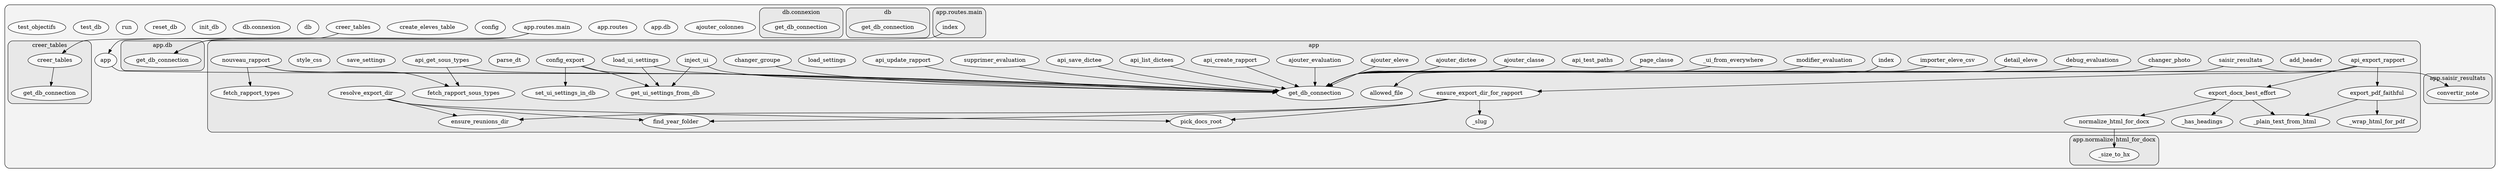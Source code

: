 digraph G {
    graph [rankdir=TB, clusterrank="local"];
    subgraph cluster_G {

        graph [style="filled,rounded",fillcolor="#80808018", label=""];
        ajouter_colonnes [label="ajouter_colonnes", style="filled", fillcolor="#ffffffb2", fontcolor="#000000", group="0"];
        app [label="app", style="filled", fillcolor="#ffffffb2", fontcolor="#000000", group="1"];
        app__db [label="app.db", style="filled", fillcolor="#ffffffb2", fontcolor="#000000", group="2"];
        app__routes [label="app.routes", style="filled", fillcolor="#ffffffb2", fontcolor="#000000", group="3"];
        app__routes__main [label="app.routes.main", style="filled", fillcolor="#ffffffb2", fontcolor="#000000", group="4"];
        config [label="config", style="filled", fillcolor="#ffffffb2", fontcolor="#000000", group="5"];
        create_eleves_table [label="create_eleves_table", style="filled", fillcolor="#ffffffb2", fontcolor="#000000", group="6"];
        creer_tables [label="creer_tables", style="filled", fillcolor="#ffffffb2", fontcolor="#000000", group="7"];
        db [label="db", style="filled", fillcolor="#ffffffb2", fontcolor="#000000", group="8"];
        db__connexion [label="db.connexion", style="filled", fillcolor="#ffffffb2", fontcolor="#000000", group="9"];
        init_db [label="init_db", style="filled", fillcolor="#ffffffb2", fontcolor="#000000", group="10"];
        reset_db [label="reset_db", style="filled", fillcolor="#ffffffb2", fontcolor="#000000", group="11"];
        run [label="run", style="filled", fillcolor="#ffffffb2", fontcolor="#000000", group="12"];
        test_db [label="test_db", style="filled", fillcolor="#ffffffb2", fontcolor="#000000", group="13"];
        test_objectifs [label="test_objectifs", style="filled", fillcolor="#ffffffb2", fontcolor="#000000", group="14"];
        subgraph cluster_app {

            graph [style="filled,rounded",fillcolor="#80808018", label="app"];
            app___has_headings [label="_has_headings", style="filled", fillcolor="#ffffffb2", fontcolor="#000000", group="15"];
            app___plain_text_from_html [label="_plain_text_from_html", style="filled", fillcolor="#ffffffb2", fontcolor="#000000", group="15"];
            app___slug [label="_slug", style="filled", fillcolor="#ffffffb2", fontcolor="#000000", group="15"];
            app___ui_from_everywhere [label="_ui_from_everywhere", style="filled", fillcolor="#ffffffb2", fontcolor="#000000", group="15"];
            app___wrap_html_for_pdf [label="_wrap_html_for_pdf", style="filled", fillcolor="#ffffffb2", fontcolor="#000000", group="15"];
            app__add_header [label="add_header", style="filled", fillcolor="#ffffffb2", fontcolor="#000000", group="15"];
            app__ajouter_classe [label="ajouter_classe", style="filled", fillcolor="#ffffffb2", fontcolor="#000000", group="15"];
            app__ajouter_dictee [label="ajouter_dictee", style="filled", fillcolor="#ffffffb2", fontcolor="#000000", group="15"];
            app__ajouter_eleve [label="ajouter_eleve", style="filled", fillcolor="#ffffffb2", fontcolor="#000000", group="15"];
            app__ajouter_evaluation [label="ajouter_evaluation", style="filled", fillcolor="#ffffffb2", fontcolor="#000000", group="15"];
            app__allowed_file [label="allowed_file", style="filled", fillcolor="#ffffffb2", fontcolor="#000000", group="15"];
            app__api_create_rapport [label="api_create_rapport", style="filled", fillcolor="#ffffffb2", fontcolor="#000000", group="15"];
            app__api_export_rapport [label="api_export_rapport", style="filled", fillcolor="#ffffffb2", fontcolor="#000000", group="15"];
            app__api_get_sous_types [label="api_get_sous_types", style="filled", fillcolor="#ffffffb2", fontcolor="#000000", group="15"];
            app__api_list_dictees [label="api_list_dictees", style="filled", fillcolor="#ffffffb2", fontcolor="#000000", group="15"];
            app__api_save_dictee [label="api_save_dictee", style="filled", fillcolor="#ffffffb2", fontcolor="#000000", group="15"];
            app__api_test_paths [label="api_test_paths", style="filled", fillcolor="#ffffffb2", fontcolor="#000000", group="15"];
            app__api_update_rapport [label="api_update_rapport", style="filled", fillcolor="#ffffffb2", fontcolor="#000000", group="15"];
            app__changer_groupe [label="changer_groupe", style="filled", fillcolor="#ffffffb2", fontcolor="#000000", group="15"];
            app__changer_photo [label="changer_photo", style="filled", fillcolor="#ffffffb2", fontcolor="#000000", group="15"];
            app__config_export [label="config_export", style="filled", fillcolor="#ffffffb2", fontcolor="#000000", group="15"];
            app__debug_evaluations [label="debug_evaluations", style="filled", fillcolor="#ffffffb2", fontcolor="#000000", group="15"];
            app__detail_eleve [label="detail_eleve", style="filled", fillcolor="#ffffffb2", fontcolor="#000000", group="15"];
            app__ensure_export_dir_for_rapport [label="ensure_export_dir_for_rapport", style="filled", fillcolor="#ffffffb2", fontcolor="#000000", group="15"];
            app__ensure_reunions_dir [label="ensure_reunions_dir", style="filled", fillcolor="#ffffffb2", fontcolor="#000000", group="15"];
            app__export_docx_best_effort [label="export_docx_best_effort", style="filled", fillcolor="#ffffffb2", fontcolor="#000000", group="15"];
            app__export_pdf_faithful [label="export_pdf_faithful", style="filled", fillcolor="#ffffffb2", fontcolor="#000000", group="15"];
            app__fetch_rapport_sous_types [label="fetch_rapport_sous_types", style="filled", fillcolor="#ffffffb2", fontcolor="#000000", group="15"];
            app__fetch_rapport_types [label="fetch_rapport_types", style="filled", fillcolor="#ffffffb2", fontcolor="#000000", group="15"];
            app__find_year_folder [label="find_year_folder", style="filled", fillcolor="#ffffffb2", fontcolor="#000000", group="15"];
            app__get_db_connection [label="get_db_connection", style="filled", fillcolor="#ffffffb2", fontcolor="#000000", group="15"];
            app__get_ui_settings_from_db [label="get_ui_settings_from_db", style="filled", fillcolor="#ffffffb2", fontcolor="#000000", group="15"];
            app__importer_eleve_csv [label="importer_eleve_csv", style="filled", fillcolor="#ffffffb2", fontcolor="#000000", group="15"];
            app__index [label="index", style="filled", fillcolor="#ffffffb2", fontcolor="#000000", group="15"];
            app__inject_ui [label="inject_ui", style="filled", fillcolor="#ffffffb2", fontcolor="#000000", group="15"];
            app__load_settings [label="load_settings", style="filled", fillcolor="#ffffffb2", fontcolor="#000000", group="15"];
            app__load_ui_settings [label="load_ui_settings", style="filled", fillcolor="#ffffffb2", fontcolor="#000000", group="15"];
            app__modifier_evaluation [label="modifier_evaluation", style="filled", fillcolor="#ffffffb2", fontcolor="#000000", group="15"];
            app__normalize_html_for_docx [label="normalize_html_for_docx", style="filled", fillcolor="#ffffffb2", fontcolor="#000000", group="15"];
            app__nouveau_rapport [label="nouveau_rapport", style="filled", fillcolor="#ffffffb2", fontcolor="#000000", group="15"];
            app__page_classe [label="page_classe", style="filled", fillcolor="#ffffffb2", fontcolor="#000000", group="15"];
            app__parse_dt [label="parse_dt", style="filled", fillcolor="#ffffffb2", fontcolor="#000000", group="15"];
            app__pick_docs_root [label="pick_docs_root", style="filled", fillcolor="#ffffffb2", fontcolor="#000000", group="15"];
            app__resolve_export_dir [label="resolve_export_dir", style="filled", fillcolor="#ffffffb2", fontcolor="#000000", group="15"];
            app__saisir_resultats [label="saisir_resultats", style="filled", fillcolor="#ffffffb2", fontcolor="#000000", group="15"];
            app__save_settings [label="save_settings", style="filled", fillcolor="#ffffffb2", fontcolor="#000000", group="15"];
            app__set_ui_settings_in_db [label="set_ui_settings_in_db", style="filled", fillcolor="#ffffffb2", fontcolor="#000000", group="15"];
            app__style_css [label="style_css", style="filled", fillcolor="#ffffffb2", fontcolor="#000000", group="15"];
            app__supprimer_evaluation [label="supprimer_evaluation", style="filled", fillcolor="#ffffffb2", fontcolor="#000000", group="15"];
        }
        subgraph cluster_app__db {

            graph [style="filled,rounded",fillcolor="#80808018", label="app.db"];
            app__db__get_db_connection [label="get_db_connection", style="filled", fillcolor="#ffffffb2", fontcolor="#000000", group="2"];
        }
        subgraph cluster_app__normalize_html_for_docx {

            graph [style="filled,rounded",fillcolor="#80808018", label="app.normalize_html_for_docx"];
            app__normalize_html_for_docx___size_to_hx [label="_size_to_hx", style="filled", fillcolor="#ffffffb2", fontcolor="#000000", group="15"];
        }
        subgraph cluster_app__routes__main {

            graph [style="filled,rounded",fillcolor="#80808018", label="app.routes.main"];
            app__routes__main__index [label="index", style="filled", fillcolor="#ffffffb2", fontcolor="#000000", group="4"];
        }
        subgraph cluster_app__saisir_resultats {

            graph [style="filled,rounded",fillcolor="#80808018", label="app.saisir_resultats"];
            app__saisir_resultats__convertir_note [label="convertir_note", style="filled", fillcolor="#ffffffb2", fontcolor="#000000", group="15"];
        }
        subgraph cluster_creer_tables {

            graph [style="filled,rounded",fillcolor="#80808018", label="creer_tables"];
            creer_tables__creer_tables [label="creer_tables", style="filled", fillcolor="#ffffffb2", fontcolor="#000000", group="7"];
            creer_tables__get_db_connection [label="get_db_connection", style="filled", fillcolor="#ffffffb2", fontcolor="#000000", group="7"];
        }
        subgraph cluster_db {

            graph [style="filled,rounded",fillcolor="#80808018", label="db"];
            db__get_db_connection [label="get_db_connection", style="filled", fillcolor="#ffffffb2", fontcolor="#000000", group="16"];
        }
        subgraph cluster_db__connexion {

            graph [style="filled,rounded",fillcolor="#80808018", label="db.connexion"];
            db__connexion__get_db_connection [label="get_db_connection", style="filled", fillcolor="#ffffffb2", fontcolor="#000000", group="9"];
        }
    }
        app -> app__get_db_connection [style="solid", color="#000000"];
        app__resolve_export_dir -> app__find_year_folder [style="solid", color="#000000"];
        app__resolve_export_dir -> app__ensure_reunions_dir [style="solid", color="#000000"];
        app__resolve_export_dir -> app__pick_docs_root [style="solid", color="#000000"];
        app__ensure_export_dir_for_rapport -> app___slug [style="solid", color="#000000"];
        app__ensure_export_dir_for_rapport -> app__find_year_folder [style="solid", color="#000000"];
        app__ensure_export_dir_for_rapport -> app__pick_docs_root [style="solid", color="#000000"];
        app__ensure_export_dir_for_rapport -> app__ensure_reunions_dir [style="solid", color="#000000"];
        app__load_ui_settings -> app__get_db_connection [style="solid", color="#000000"];
        app__load_ui_settings -> app__get_ui_settings_from_db [style="solid", color="#000000"];
        app___ui_from_everywhere -> app__get_db_connection [style="solid", color="#000000"];
        app__inject_ui -> app__get_db_connection [style="solid", color="#000000"];
        app__inject_ui -> app__get_ui_settings_from_db [style="solid", color="#000000"];
        app__normalize_html_for_docx -> app__normalize_html_for_docx___size_to_hx [style="solid", color="#000000"];
        app__export_docx_best_effort -> app___has_headings [style="solid", color="#000000"];
        app__export_docx_best_effort -> app___plain_text_from_html [style="solid", color="#000000"];
        app__export_docx_best_effort -> app__normalize_html_for_docx [style="solid", color="#000000"];
        app__export_pdf_faithful -> app___wrap_html_for_pdf [style="solid", color="#000000"];
        app__export_pdf_faithful -> app___plain_text_from_html [style="solid", color="#000000"];
        app__index -> app__get_db_connection [style="solid", color="#000000"];
        app__page_classe -> app__get_db_connection [style="solid", color="#000000"];
        app__api_save_dictee -> app__get_db_connection [style="solid", color="#000000"];
        app__api_list_dictees -> app__get_db_connection [style="solid", color="#000000"];
        app__ajouter_classe -> app__get_db_connection [style="solid", color="#000000"];
        app__ajouter_eleve -> app__get_db_connection [style="solid", color="#000000"];
        app__ajouter_evaluation -> app__get_db_connection [style="solid", color="#000000"];
        app__modifier_evaluation -> app__get_db_connection [style="solid", color="#000000"];
        app__supprimer_evaluation -> app__get_db_connection [style="solid", color="#000000"];
        app__importer_eleve_csv -> app__get_db_connection [style="solid", color="#000000"];
        app__changer_photo -> app__allowed_file [style="solid", color="#000000"];
        app__changer_photo -> app__get_db_connection [style="solid", color="#000000"];
        app__debug_evaluations -> app__get_db_connection [style="solid", color="#000000"];
        app__saisir_resultats -> app__saisir_resultats__convertir_note [style="solid", color="#000000"];
        app__saisir_resultats -> app__get_db_connection [style="solid", color="#000000"];
        app__detail_eleve -> app__get_db_connection [style="solid", color="#000000"];
        app__changer_groupe -> app__get_db_connection [style="solid", color="#000000"];
        app__ajouter_dictee -> app__get_db_connection [style="solid", color="#000000"];
        app__nouveau_rapport -> app__fetch_rapport_types [style="solid", color="#000000"];
        app__nouveau_rapport -> app__fetch_rapport_sous_types [style="solid", color="#000000"];
        app__nouveau_rapport -> app__get_db_connection [style="solid", color="#000000"];
        app__api_create_rapport -> app__get_db_connection [style="solid", color="#000000"];
        app__api_update_rapport -> app__get_db_connection [style="solid", color="#000000"];
        app__api_get_sous_types -> app__fetch_rapport_sous_types [style="solid", color="#000000"];
        app__api_get_sous_types -> app__get_db_connection [style="solid", color="#000000"];
        app__api_export_rapport -> app__export_docx_best_effort [style="solid", color="#000000"];
        app__api_export_rapport -> app__export_pdf_faithful [style="solid", color="#000000"];
        app__api_export_rapport -> app__get_db_connection [style="solid", color="#000000"];
        app__api_export_rapport -> app__ensure_export_dir_for_rapport [style="solid", color="#000000"];
        app__config_export -> app__set_ui_settings_in_db [style="solid", color="#000000"];
        app__config_export -> app__get_db_connection [style="solid", color="#000000"];
        app__config_export -> app__get_ui_settings_from_db [style="solid", color="#000000"];
        app__routes__main -> app [style="solid", color="#000000"];
        app__routes__main -> app__db__get_db_connection [style="solid", color="#000000"];
        app__routes__main__index -> app__db__get_db_connection [style="solid", color="#000000"];
        creer_tables -> creer_tables__creer_tables [style="solid", color="#000000"];
        creer_tables__creer_tables -> creer_tables__get_db_connection [style="solid", color="#000000"];
    }
